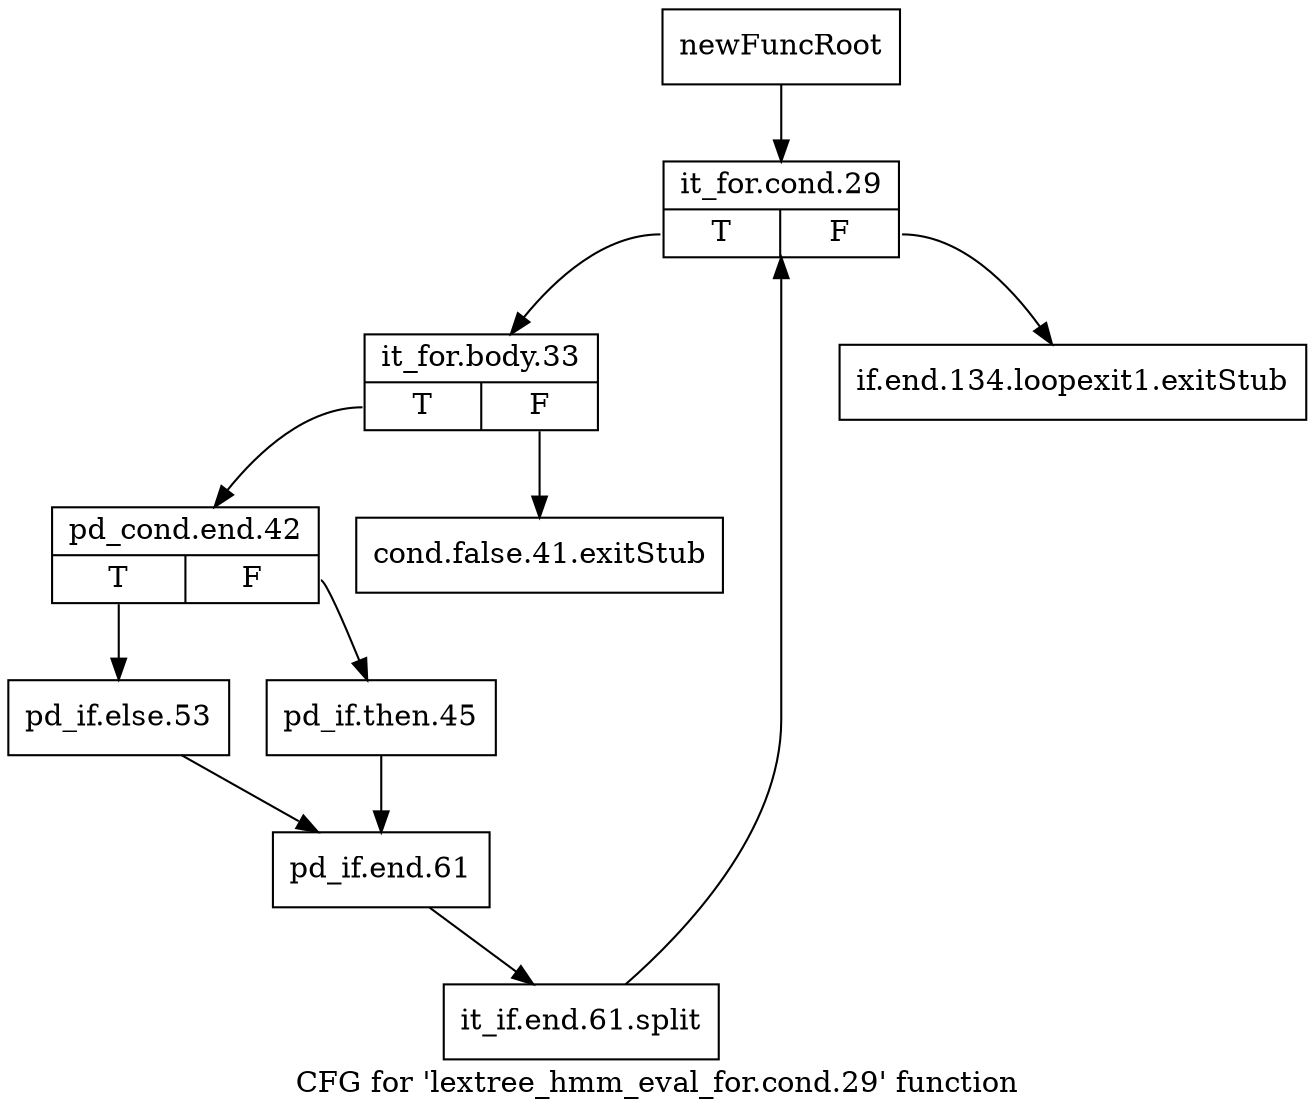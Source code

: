digraph "CFG for 'lextree_hmm_eval_for.cond.29' function" {
	label="CFG for 'lextree_hmm_eval_for.cond.29' function";

	Node0x1259080 [shape=record,label="{newFuncRoot}"];
	Node0x1259080 -> Node0x1259170;
	Node0x12590d0 [shape=record,label="{if.end.134.loopexit1.exitStub}"];
	Node0x1259120 [shape=record,label="{cond.false.41.exitStub}"];
	Node0x1259170 [shape=record,label="{it_for.cond.29|{<s0>T|<s1>F}}"];
	Node0x1259170:s0 -> Node0x12591c0;
	Node0x1259170:s1 -> Node0x12590d0;
	Node0x12591c0 [shape=record,label="{it_for.body.33|{<s0>T|<s1>F}}"];
	Node0x12591c0:s0 -> Node0x1259a40;
	Node0x12591c0:s1 -> Node0x1259120;
	Node0x1259a40 [shape=record,label="{pd_cond.end.42|{<s0>T|<s1>F}}"];
	Node0x1259a40:s0 -> Node0x1259ae0;
	Node0x1259a40:s1 -> Node0x1259a90;
	Node0x1259a90 [shape=record,label="{pd_if.then.45}"];
	Node0x1259a90 -> Node0x1259b30;
	Node0x1259ae0 [shape=record,label="{pd_if.else.53}"];
	Node0x1259ae0 -> Node0x1259b30;
	Node0x1259b30 [shape=record,label="{pd_if.end.61}"];
	Node0x1259b30 -> Node0x1661080;
	Node0x1661080 [shape=record,label="{it_if.end.61.split}"];
	Node0x1661080 -> Node0x1259170;
}
